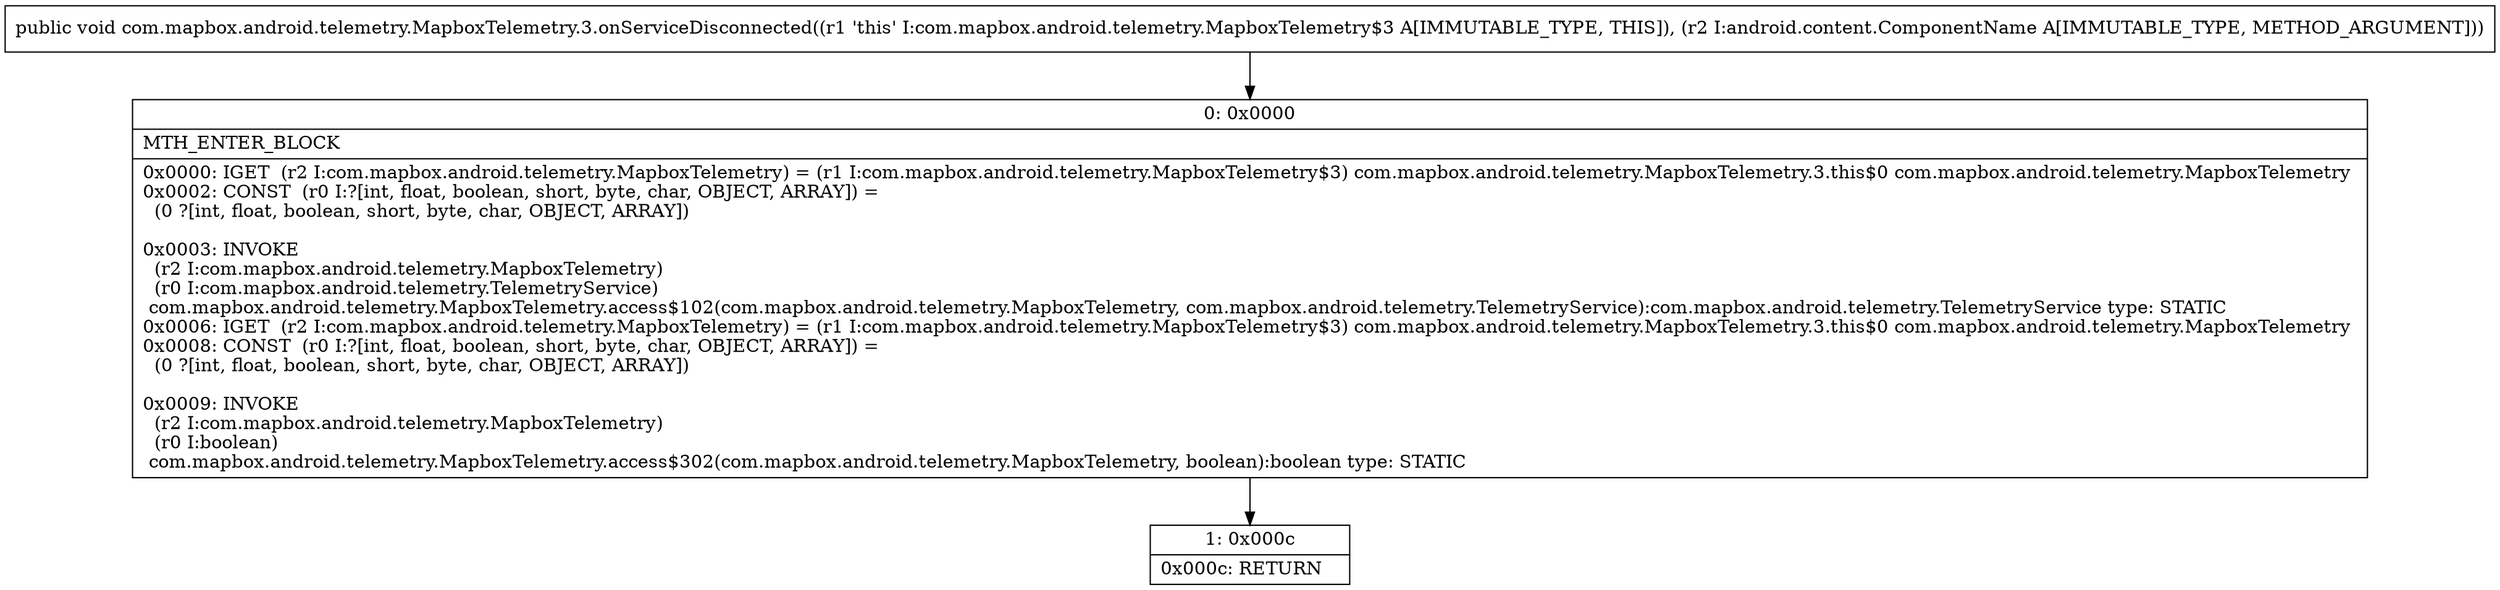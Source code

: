 digraph "CFG forcom.mapbox.android.telemetry.MapboxTelemetry.3.onServiceDisconnected(Landroid\/content\/ComponentName;)V" {
Node_0 [shape=record,label="{0\:\ 0x0000|MTH_ENTER_BLOCK\l|0x0000: IGET  (r2 I:com.mapbox.android.telemetry.MapboxTelemetry) = (r1 I:com.mapbox.android.telemetry.MapboxTelemetry$3) com.mapbox.android.telemetry.MapboxTelemetry.3.this$0 com.mapbox.android.telemetry.MapboxTelemetry \l0x0002: CONST  (r0 I:?[int, float, boolean, short, byte, char, OBJECT, ARRAY]) = \l  (0 ?[int, float, boolean, short, byte, char, OBJECT, ARRAY])\l \l0x0003: INVOKE  \l  (r2 I:com.mapbox.android.telemetry.MapboxTelemetry)\l  (r0 I:com.mapbox.android.telemetry.TelemetryService)\l com.mapbox.android.telemetry.MapboxTelemetry.access$102(com.mapbox.android.telemetry.MapboxTelemetry, com.mapbox.android.telemetry.TelemetryService):com.mapbox.android.telemetry.TelemetryService type: STATIC \l0x0006: IGET  (r2 I:com.mapbox.android.telemetry.MapboxTelemetry) = (r1 I:com.mapbox.android.telemetry.MapboxTelemetry$3) com.mapbox.android.telemetry.MapboxTelemetry.3.this$0 com.mapbox.android.telemetry.MapboxTelemetry \l0x0008: CONST  (r0 I:?[int, float, boolean, short, byte, char, OBJECT, ARRAY]) = \l  (0 ?[int, float, boolean, short, byte, char, OBJECT, ARRAY])\l \l0x0009: INVOKE  \l  (r2 I:com.mapbox.android.telemetry.MapboxTelemetry)\l  (r0 I:boolean)\l com.mapbox.android.telemetry.MapboxTelemetry.access$302(com.mapbox.android.telemetry.MapboxTelemetry, boolean):boolean type: STATIC \l}"];
Node_1 [shape=record,label="{1\:\ 0x000c|0x000c: RETURN   \l}"];
MethodNode[shape=record,label="{public void com.mapbox.android.telemetry.MapboxTelemetry.3.onServiceDisconnected((r1 'this' I:com.mapbox.android.telemetry.MapboxTelemetry$3 A[IMMUTABLE_TYPE, THIS]), (r2 I:android.content.ComponentName A[IMMUTABLE_TYPE, METHOD_ARGUMENT])) }"];
MethodNode -> Node_0;
Node_0 -> Node_1;
}

